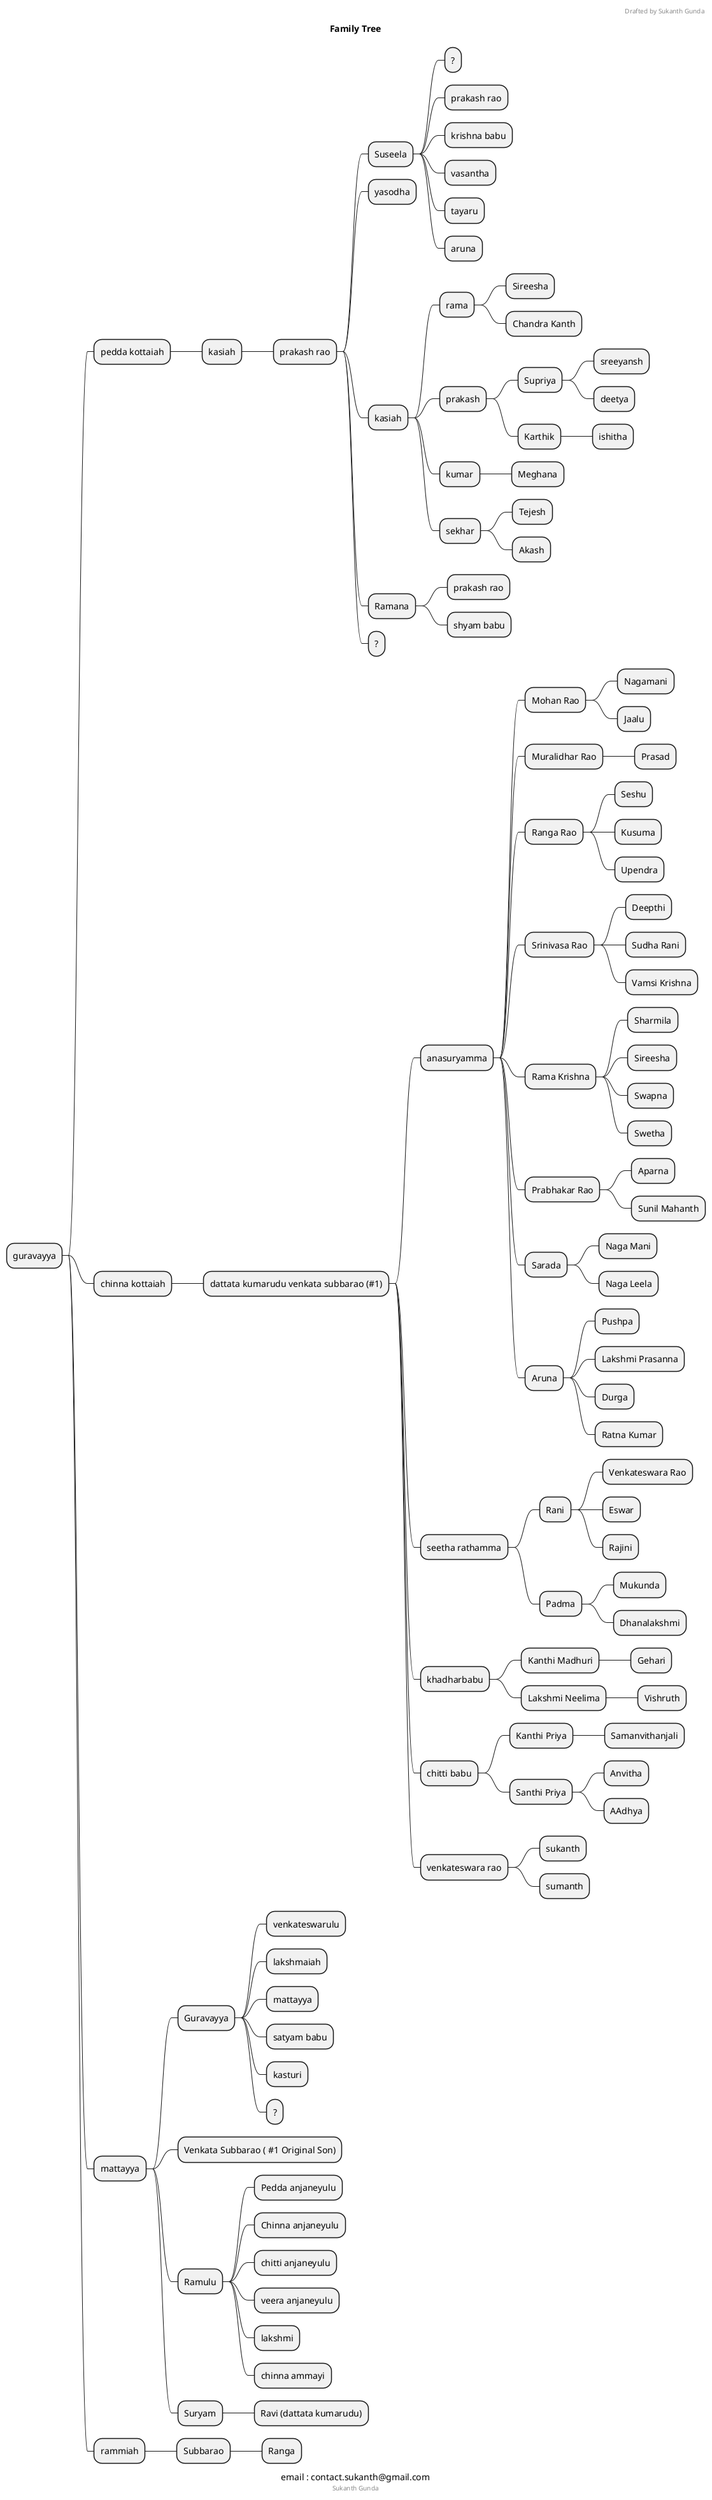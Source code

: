 @startmindmap
caption email : contact.sukanth@gmail.com
title: Family Tree
* guravayya
  ** pedda kottaiah
    *** kasiah
        **** prakash rao
            ***** Suseela
                ****** ?
                ****** prakash rao
                ****** krishna babu
                ****** vasantha
                ****** tayaru
                ****** aruna
            ***** yasodha
            ***** kasiah
                ****** rama
                    ******* Sireesha
                    ******* Chandra Kanth
                ****** prakash
                    ******* Supriya
                        ******** sreeyansh
                        ******** deetya
                    ******* Karthik
                        ******** ishitha
                ****** kumar
                    ******* Meghana
                ****** sekhar
                    ******* Tejesh
                    ******* Akash
            ***** Ramana
                ****** prakash rao
                ****** shyam babu
            ***** ?
  ** chinna kottaiah
    *** dattata kumarudu venkata subbarao (#1)
        **** anasuryamma
            ***** Mohan Rao
                ****** Nagamani
                ****** Jaalu
            ***** Muralidhar Rao
                ****** Prasad
            ***** Ranga Rao
                ****** Seshu
                ****** Kusuma
                ****** Upendra
            ***** Srinivasa Rao
                ****** Deepthi
                ****** Sudha Rani
                ****** Vamsi Krishna
            ***** Rama Krishna
                ****** Sharmila
                ****** Sireesha
                ****** Swapna
                ****** Swetha
            ***** Prabhakar Rao
                ****** Aparna
                ****** Sunil Mahanth
            ***** Sarada
                ****** Naga Mani
                ****** Naga Leela
            ***** Aruna
                ****** Pushpa
                ****** Lakshmi Prasanna
                ****** Durga
                ****** Ratna Kumar
        **** seetha rathamma
            ***** Rani
                ****** Venkateswara Rao
                ****** Eswar
                ****** Rajini
            ***** Padma
                ****** Mukunda
                ****** Dhanalakshmi
        **** khadharbabu
            ***** Kanthi Madhuri
                ****** Gehari
            ***** Lakshmi Neelima
                ****** Vishruth
        **** chitti babu
            ***** Kanthi Priya
                ****** Samanvithanjali
            ***** Santhi Priya
                ****** Anvitha
                ****** AAdhya
        **** venkateswara rao
            ***** sukanth
            ***** sumanth
  ** mattayya
    *** Guravayya
        **** venkateswarulu
        **** lakshmaiah
        **** mattayya
        **** satyam babu
        **** kasturi
        **** ?
    *** Venkata Subbarao ( #1 Original Son)
    *** Ramulu
        **** Pedda anjaneyulu
        **** Chinna anjaneyulu
        **** chitti anjaneyulu
        **** veera anjaneyulu
        **** lakshmi
        **** chinna ammayi

    *** Suryam
        **** Ravi (dattata kumarudu)
  ** rammiah
    *** Subbarao
        **** Ranga

header
Drafted by Sukanth Gunda
endheader

center footer Sukanth Gunda

@endmindmap